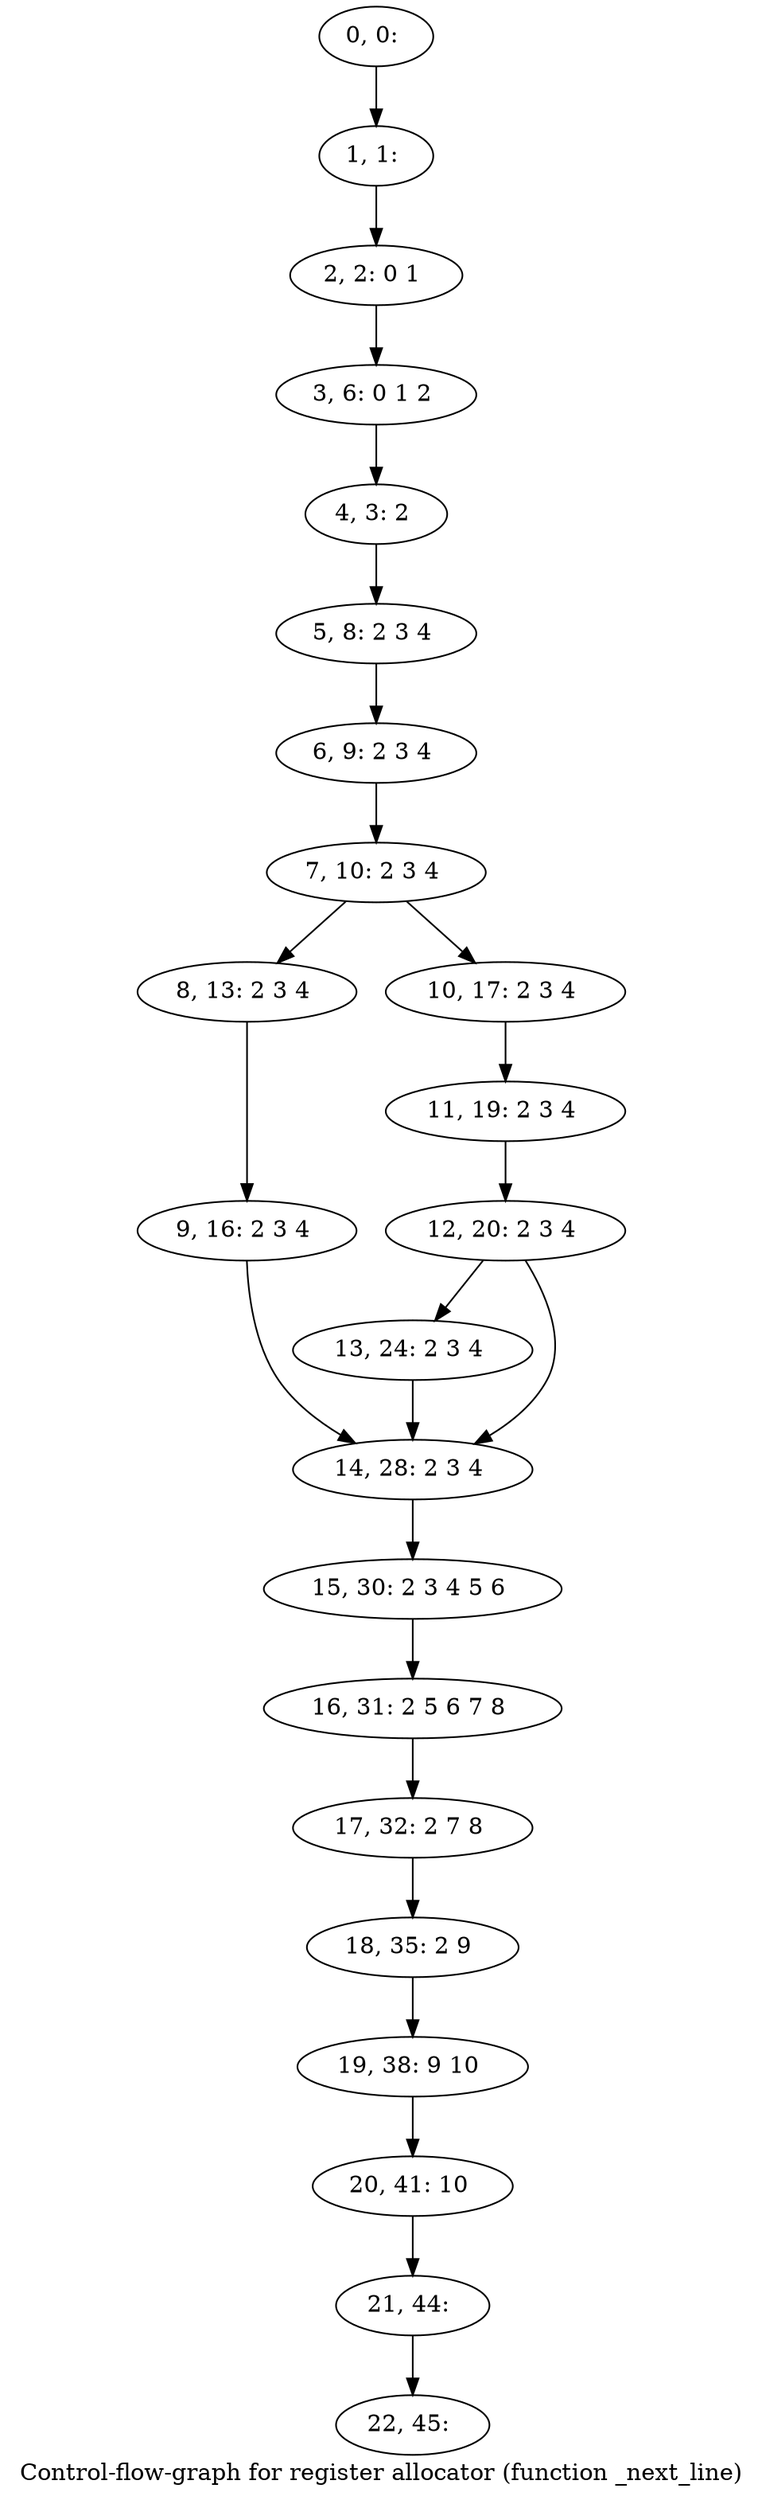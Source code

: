 digraph G {
graph [label="Control-flow-graph for register allocator (function _next_line)"]
0[label="0, 0: "];
1[label="1, 1: "];
2[label="2, 2: 0 1 "];
3[label="3, 6: 0 1 2 "];
4[label="4, 3: 2 "];
5[label="5, 8: 2 3 4 "];
6[label="6, 9: 2 3 4 "];
7[label="7, 10: 2 3 4 "];
8[label="8, 13: 2 3 4 "];
9[label="9, 16: 2 3 4 "];
10[label="10, 17: 2 3 4 "];
11[label="11, 19: 2 3 4 "];
12[label="12, 20: 2 3 4 "];
13[label="13, 24: 2 3 4 "];
14[label="14, 28: 2 3 4 "];
15[label="15, 30: 2 3 4 5 6 "];
16[label="16, 31: 2 5 6 7 8 "];
17[label="17, 32: 2 7 8 "];
18[label="18, 35: 2 9 "];
19[label="19, 38: 9 10 "];
20[label="20, 41: 10 "];
21[label="21, 44: "];
22[label="22, 45: "];
0->1 ;
1->2 ;
2->3 ;
3->4 ;
4->5 ;
5->6 ;
6->7 ;
7->8 ;
7->10 ;
8->9 ;
9->14 ;
10->11 ;
11->12 ;
12->13 ;
12->14 ;
13->14 ;
14->15 ;
15->16 ;
16->17 ;
17->18 ;
18->19 ;
19->20 ;
20->21 ;
21->22 ;
}
